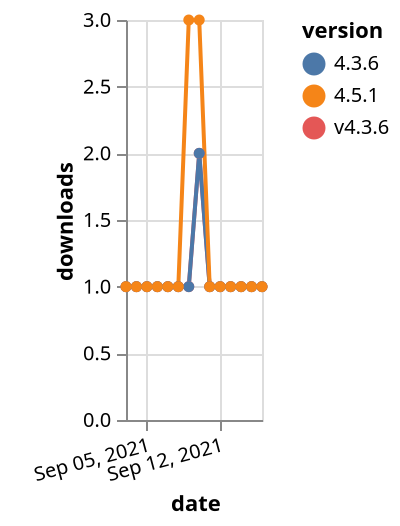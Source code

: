 {"$schema": "https://vega.github.io/schema/vega-lite/v5.json", "description": "A simple bar chart with embedded data.", "data": {"values": [{"date": "2021-09-03", "total": 204, "delta": 1, "version": "v4.3.6"}, {"date": "2021-09-04", "total": 205, "delta": 1, "version": "v4.3.6"}, {"date": "2021-09-05", "total": 206, "delta": 1, "version": "v4.3.6"}, {"date": "2021-09-06", "total": 207, "delta": 1, "version": "v4.3.6"}, {"date": "2021-09-07", "total": 208, "delta": 1, "version": "v4.3.6"}, {"date": "2021-09-08", "total": 209, "delta": 1, "version": "v4.3.6"}, {"date": "2021-09-09", "total": 210, "delta": 1, "version": "v4.3.6"}, {"date": "2021-09-10", "total": 212, "delta": 2, "version": "v4.3.6"}, {"date": "2021-09-11", "total": 213, "delta": 1, "version": "v4.3.6"}, {"date": "2021-09-12", "total": 214, "delta": 1, "version": "v4.3.6"}, {"date": "2021-09-13", "total": 215, "delta": 1, "version": "v4.3.6"}, {"date": "2021-09-14", "total": 216, "delta": 1, "version": "v4.3.6"}, {"date": "2021-09-15", "total": 217, "delta": 1, "version": "v4.3.6"}, {"date": "2021-09-16", "total": 218, "delta": 1, "version": "v4.3.6"}, {"date": "2021-09-03", "total": 227, "delta": 1, "version": "4.3.6"}, {"date": "2021-09-04", "total": 228, "delta": 1, "version": "4.3.6"}, {"date": "2021-09-05", "total": 229, "delta": 1, "version": "4.3.6"}, {"date": "2021-09-06", "total": 230, "delta": 1, "version": "4.3.6"}, {"date": "2021-09-07", "total": 231, "delta": 1, "version": "4.3.6"}, {"date": "2021-09-08", "total": 232, "delta": 1, "version": "4.3.6"}, {"date": "2021-09-09", "total": 233, "delta": 1, "version": "4.3.6"}, {"date": "2021-09-10", "total": 235, "delta": 2, "version": "4.3.6"}, {"date": "2021-09-11", "total": 236, "delta": 1, "version": "4.3.6"}, {"date": "2021-09-12", "total": 237, "delta": 1, "version": "4.3.6"}, {"date": "2021-09-13", "total": 238, "delta": 1, "version": "4.3.6"}, {"date": "2021-09-14", "total": 239, "delta": 1, "version": "4.3.6"}, {"date": "2021-09-15", "total": 240, "delta": 1, "version": "4.3.6"}, {"date": "2021-09-16", "total": 241, "delta": 1, "version": "4.3.6"}, {"date": "2021-09-03", "total": 190, "delta": 1, "version": "4.5.1"}, {"date": "2021-09-04", "total": 191, "delta": 1, "version": "4.5.1"}, {"date": "2021-09-05", "total": 192, "delta": 1, "version": "4.5.1"}, {"date": "2021-09-06", "total": 193, "delta": 1, "version": "4.5.1"}, {"date": "2021-09-07", "total": 194, "delta": 1, "version": "4.5.1"}, {"date": "2021-09-08", "total": 195, "delta": 1, "version": "4.5.1"}, {"date": "2021-09-09", "total": 198, "delta": 3, "version": "4.5.1"}, {"date": "2021-09-10", "total": 201, "delta": 3, "version": "4.5.1"}, {"date": "2021-09-11", "total": 202, "delta": 1, "version": "4.5.1"}, {"date": "2021-09-12", "total": 203, "delta": 1, "version": "4.5.1"}, {"date": "2021-09-13", "total": 204, "delta": 1, "version": "4.5.1"}, {"date": "2021-09-14", "total": 205, "delta": 1, "version": "4.5.1"}, {"date": "2021-09-15", "total": 206, "delta": 1, "version": "4.5.1"}, {"date": "2021-09-16", "total": 207, "delta": 1, "version": "4.5.1"}]}, "width": "container", "mark": {"type": "line", "point": {"filled": true}}, "encoding": {"x": {"field": "date", "type": "temporal", "timeUnit": "yearmonthdate", "title": "date", "axis": {"labelAngle": -15}}, "y": {"field": "delta", "type": "quantitative", "title": "downloads"}, "color": {"field": "version", "type": "nominal"}, "tooltip": {"field": "delta"}}}
